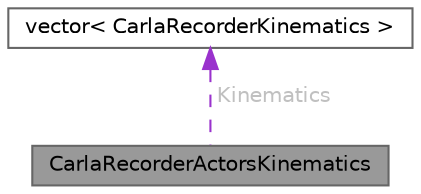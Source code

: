 digraph "CarlaRecorderActorsKinematics"
{
 // INTERACTIVE_SVG=YES
 // LATEX_PDF_SIZE
  bgcolor="transparent";
  edge [fontname=Helvetica,fontsize=10,labelfontname=Helvetica,labelfontsize=10];
  node [fontname=Helvetica,fontsize=10,shape=box,height=0.2,width=0.4];
  Node1 [id="Node000001",label="CarlaRecorderActorsKinematics",height=0.2,width=0.4,color="gray40", fillcolor="grey60", style="filled", fontcolor="black",tooltip=" "];
  Node2 -> Node1 [id="edge1_Node000001_Node000002",dir="back",color="darkorchid3",style="dashed",tooltip=" ",label=" Kinematics",fontcolor="grey" ];
  Node2 [id="Node000002",label="vector\< CarlaRecorderKinematics \>",height=0.2,width=0.4,color="gray40", fillcolor="white", style="filled",tooltip=" "];
}
